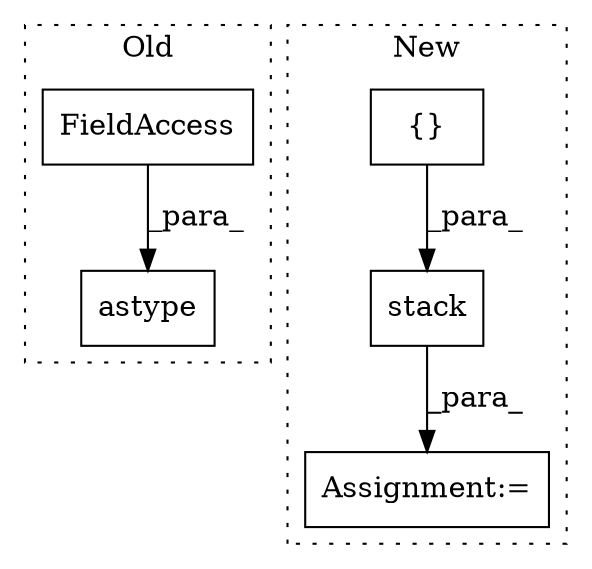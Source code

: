 digraph G {
subgraph cluster0 {
1 [label="astype" a="32" s="556,574" l="7,1" shape="box"];
3 [label="FieldAccess" a="22" s="563" l="11" shape="box"];
label = "Old";
style="dotted";
}
subgraph cluster1 {
2 [label="stack" a="32" s="572,596" l="6,1" shape="box"];
4 [label="{}" a="4" s="587,593" l="1,1" shape="box"];
5 [label="Assignment:=" a="7" s="565" l="1" shape="box"];
label = "New";
style="dotted";
}
2 -> 5 [label="_para_"];
3 -> 1 [label="_para_"];
4 -> 2 [label="_para_"];
}